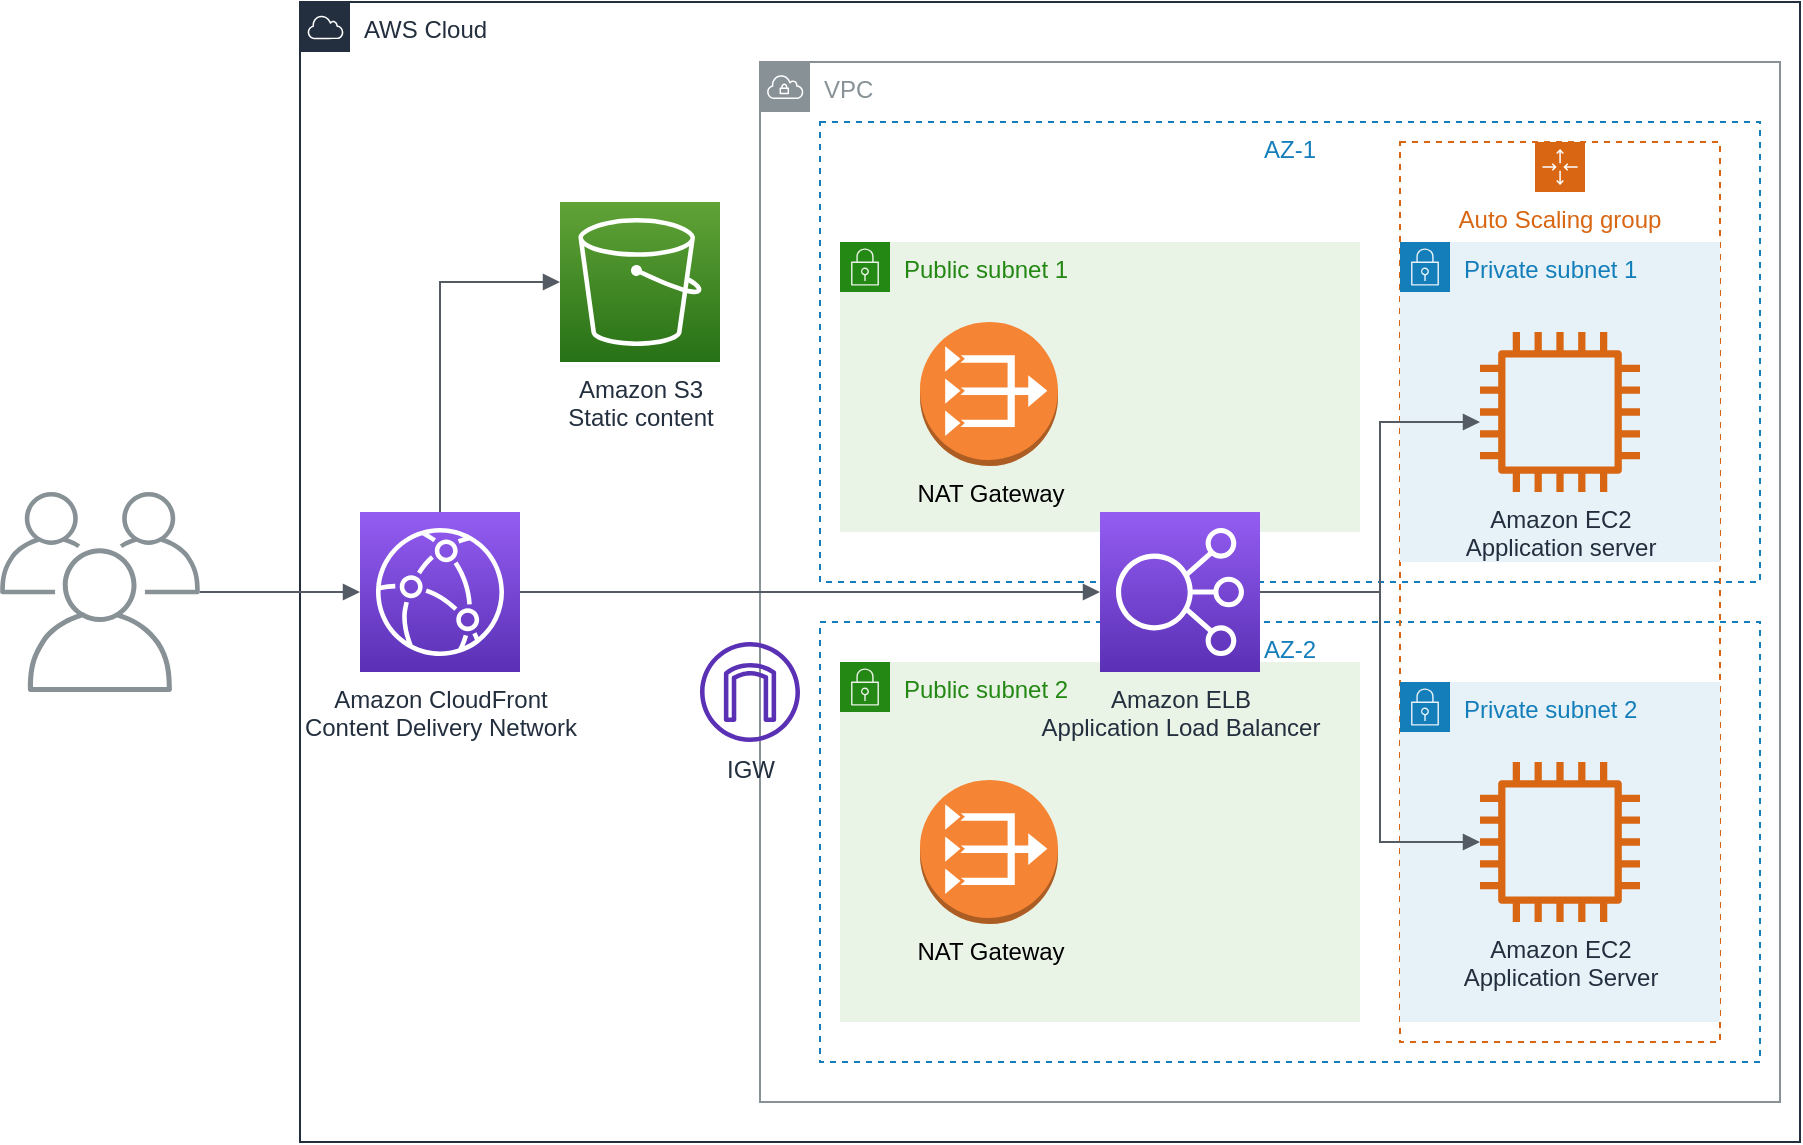 <mxfile version="12.4.2" type="device" pages="1"><diagram id="sdXHkzjYPbCWFBf2nbmh" name="Page-1"><mxGraphModel dx="1278" dy="1136" grid="1" gridSize="10" guides="1" tooltips="1" connect="1" arrows="1" fold="1" page="1" pageScale="1" pageWidth="1169" pageHeight="827" math="0" shadow="0"><root><mxCell id="0"/><mxCell id="1" parent="0"/><mxCell id="BOuwx9L0iHRHtARppNTH-7" value="AWS Cloud" style="points=[[0,0],[0.25,0],[0.5,0],[0.75,0],[1,0],[1,0.25],[1,0.5],[1,0.75],[1,1],[0.75,1],[0.5,1],[0.25,1],[0,1],[0,0.75],[0,0.5],[0,0.25]];outlineConnect=0;gradientColor=none;html=1;whiteSpace=wrap;fontSize=12;fontStyle=0;shape=mxgraph.aws4.group;grIcon=mxgraph.aws4.group_aws_cloud;strokeColor=#232F3E;fillColor=none;verticalAlign=top;align=left;spacingLeft=30;fontColor=#232F3E;dashed=0;" vertex="1" parent="1"><mxGeometry x="290" y="110" width="750" height="570" as="geometry"/></mxCell><mxCell id="BOuwx9L0iHRHtARppNTH-23" value="VPC" style="outlineConnect=0;gradientColor=none;html=1;whiteSpace=wrap;fontSize=12;fontStyle=0;shape=mxgraph.aws4.group;grIcon=mxgraph.aws4.group_vpc;strokeColor=#879196;fillColor=none;verticalAlign=top;align=left;spacingLeft=30;fontColor=#879196;dashed=0;" vertex="1" parent="1"><mxGeometry x="520" y="140" width="510" height="520" as="geometry"/></mxCell><mxCell id="BOuwx9L0iHRHtARppNTH-9" value="AZ-2" style="fillColor=none;strokeColor=#147EBA;dashed=1;verticalAlign=top;fontStyle=0;fontColor=#147EBA;" vertex="1" parent="1"><mxGeometry x="550" y="420" width="470" height="220" as="geometry"/></mxCell><mxCell id="BOuwx9L0iHRHtARppNTH-6" value="Auto Scaling group" style="points=[[0,0],[0.25,0],[0.5,0],[0.75,0],[1,0],[1,0.25],[1,0.5],[1,0.75],[1,1],[0.75,1],[0.5,1],[0.25,1],[0,1],[0,0.75],[0,0.5],[0,0.25]];outlineConnect=0;gradientColor=none;html=1;whiteSpace=wrap;fontSize=12;fontStyle=0;shape=mxgraph.aws4.groupCenter;grIcon=mxgraph.aws4.group_auto_scaling_group;grStroke=1;strokeColor=#D86613;fillColor=none;verticalAlign=top;align=center;fontColor=#D86613;dashed=1;spacingTop=25;" vertex="1" parent="1"><mxGeometry x="840" y="180" width="160" height="450" as="geometry"/></mxCell><mxCell id="BOuwx9L0iHRHtARppNTH-11" value="Private subnet 2" style="points=[[0,0],[0.25,0],[0.5,0],[0.75,0],[1,0],[1,0.25],[1,0.5],[1,0.75],[1,1],[0.75,1],[0.5,1],[0.25,1],[0,1],[0,0.75],[0,0.5],[0,0.25]];outlineConnect=0;gradientColor=none;html=1;whiteSpace=wrap;fontSize=12;fontStyle=0;shape=mxgraph.aws4.group;grIcon=mxgraph.aws4.group_security_group;grStroke=0;strokeColor=#147EBA;fillColor=#E6F2F8;verticalAlign=top;align=left;spacingLeft=30;fontColor=#147EBA;dashed=0;" vertex="1" parent="1"><mxGeometry x="840" y="450" width="160" height="170" as="geometry"/></mxCell><mxCell id="BOuwx9L0iHRHtARppNTH-8" value="AZ-1" style="fillColor=none;strokeColor=#147EBA;dashed=1;verticalAlign=top;fontStyle=0;fontColor=#147EBA;" vertex="1" parent="1"><mxGeometry x="550" y="170" width="470" height="230" as="geometry"/></mxCell><mxCell id="BOuwx9L0iHRHtARppNTH-10" value="Private subnet 1" style="points=[[0,0],[0.25,0],[0.5,0],[0.75,0],[1,0],[1,0.25],[1,0.5],[1,0.75],[1,1],[0.75,1],[0.5,1],[0.25,1],[0,1],[0,0.75],[0,0.5],[0,0.25]];outlineConnect=0;gradientColor=none;html=1;whiteSpace=wrap;fontSize=12;fontStyle=0;shape=mxgraph.aws4.group;grIcon=mxgraph.aws4.group_security_group;grStroke=0;strokeColor=#147EBA;fillColor=#E6F2F8;verticalAlign=top;align=left;spacingLeft=30;fontColor=#147EBA;dashed=0;" vertex="1" parent="1"><mxGeometry x="840" y="230" width="160" height="160" as="geometry"/></mxCell><mxCell id="BOuwx9L0iHRHtARppNTH-1" value="Amazon CloudFront&lt;br&gt;Content Delivery Network" style="outlineConnect=0;fontColor=#232F3E;gradientColor=#945DF2;gradientDirection=north;fillColor=#5A30B5;strokeColor=#ffffff;dashed=0;verticalLabelPosition=bottom;verticalAlign=top;align=center;html=1;fontSize=12;fontStyle=0;aspect=fixed;shape=mxgraph.aws4.resourceIcon;resIcon=mxgraph.aws4.cloudfront;" vertex="1" parent="1"><mxGeometry x="320" y="365" width="80" height="80" as="geometry"/></mxCell><mxCell id="BOuwx9L0iHRHtARppNTH-2" value="Amazon S3&lt;br&gt;Static content" style="outlineConnect=0;fontColor=#232F3E;gradientColor=#60A337;gradientDirection=north;fillColor=#277116;strokeColor=#ffffff;dashed=0;verticalLabelPosition=bottom;verticalAlign=top;align=center;html=1;fontSize=12;fontStyle=0;aspect=fixed;shape=mxgraph.aws4.resourceIcon;resIcon=mxgraph.aws4.s3;" vertex="1" parent="1"><mxGeometry x="420" y="210" width="80" height="80" as="geometry"/></mxCell><mxCell id="BOuwx9L0iHRHtARppNTH-4" value="Amazon EC2&lt;br&gt;Application server" style="outlineConnect=0;fontColor=#232F3E;gradientColor=none;fillColor=#D86613;strokeColor=none;dashed=0;verticalLabelPosition=bottom;verticalAlign=top;align=center;html=1;fontSize=12;fontStyle=0;aspect=fixed;pointerEvents=1;shape=mxgraph.aws4.instance2;" vertex="1" parent="1"><mxGeometry x="880" y="275" width="80" height="80" as="geometry"/></mxCell><mxCell id="BOuwx9L0iHRHtARppNTH-5" value="Amazon EC2&lt;br&gt;Application Server" style="outlineConnect=0;fontColor=#232F3E;gradientColor=none;fillColor=#D86613;strokeColor=none;dashed=0;verticalLabelPosition=bottom;verticalAlign=top;align=center;html=1;fontSize=12;fontStyle=0;aspect=fixed;pointerEvents=1;shape=mxgraph.aws4.instance2;" vertex="1" parent="1"><mxGeometry x="880" y="490" width="80" height="80" as="geometry"/></mxCell><mxCell id="BOuwx9L0iHRHtARppNTH-12" value="Public subnet 1" style="points=[[0,0],[0.25,0],[0.5,0],[0.75,0],[1,0],[1,0.25],[1,0.5],[1,0.75],[1,1],[0.75,1],[0.5,1],[0.25,1],[0,1],[0,0.75],[0,0.5],[0,0.25]];outlineConnect=0;gradientColor=none;html=1;whiteSpace=wrap;fontSize=12;fontStyle=0;shape=mxgraph.aws4.group;grIcon=mxgraph.aws4.group_security_group;grStroke=0;strokeColor=#248814;fillColor=#E9F3E6;verticalAlign=top;align=left;spacingLeft=30;fontColor=#248814;dashed=0;" vertex="1" parent="1"><mxGeometry x="560" y="230" width="260" height="145" as="geometry"/></mxCell><mxCell id="BOuwx9L0iHRHtARppNTH-14" value="Public subnet 2" style="points=[[0,0],[0.25,0],[0.5,0],[0.75,0],[1,0],[1,0.25],[1,0.5],[1,0.75],[1,1],[0.75,1],[0.5,1],[0.25,1],[0,1],[0,0.75],[0,0.5],[0,0.25]];outlineConnect=0;gradientColor=none;html=1;whiteSpace=wrap;fontSize=12;fontStyle=0;shape=mxgraph.aws4.group;grIcon=mxgraph.aws4.group_security_group;grStroke=0;strokeColor=#248814;fillColor=#E9F3E6;verticalAlign=top;align=left;spacingLeft=30;fontColor=#248814;dashed=0;" vertex="1" parent="1"><mxGeometry x="560" y="440" width="260" height="180" as="geometry"/></mxCell><mxCell id="BOuwx9L0iHRHtARppNTH-3" value="Amazon ELB&lt;br&gt;Application Load Balancer" style="outlineConnect=0;fontColor=#232F3E;gradientColor=#945DF2;gradientDirection=north;fillColor=#5A30B5;strokeColor=#ffffff;dashed=0;verticalLabelPosition=bottom;verticalAlign=top;align=center;html=1;fontSize=12;fontStyle=0;aspect=fixed;shape=mxgraph.aws4.resourceIcon;resIcon=mxgraph.aws4.elastic_load_balancing;" vertex="1" parent="1"><mxGeometry x="690" y="365" width="80" height="80" as="geometry"/></mxCell><mxCell id="BOuwx9L0iHRHtARppNTH-16" value="" style="edgeStyle=orthogonalEdgeStyle;html=1;endArrow=none;elbow=vertical;startArrow=block;startFill=1;strokeColor=#545B64;rounded=0;" edge="1" parent="1" source="BOuwx9L0iHRHtARppNTH-4" target="BOuwx9L0iHRHtARppNTH-3"><mxGeometry width="100" relative="1" as="geometry"><mxPoint x="830" y="700" as="sourcePoint"/><mxPoint x="930" y="700" as="targetPoint"/><Array as="points"><mxPoint x="830" y="320"/><mxPoint x="830" y="405"/></Array></mxGeometry></mxCell><mxCell id="BOuwx9L0iHRHtARppNTH-17" value="" style="edgeStyle=orthogonalEdgeStyle;html=1;endArrow=block;elbow=vertical;startArrow=none;endFill=1;strokeColor=#545B64;rounded=0;" edge="1" parent="1" source="BOuwx9L0iHRHtARppNTH-3" target="BOuwx9L0iHRHtARppNTH-5"><mxGeometry width="100" relative="1" as="geometry"><mxPoint x="750" y="680" as="sourcePoint"/><mxPoint x="850" y="680" as="targetPoint"/><Array as="points"><mxPoint x="830" y="405"/><mxPoint x="830" y="530"/></Array></mxGeometry></mxCell><mxCell id="BOuwx9L0iHRHtARppNTH-18" value="" style="edgeStyle=orthogonalEdgeStyle;html=1;endArrow=block;elbow=vertical;startArrow=none;endFill=1;strokeColor=#545B64;rounded=0;" edge="1" parent="1" source="BOuwx9L0iHRHtARppNTH-1" target="BOuwx9L0iHRHtARppNTH-3"><mxGeometry width="100" relative="1" as="geometry"><mxPoint x="380" y="530" as="sourcePoint"/><mxPoint x="480" y="530" as="targetPoint"/></mxGeometry></mxCell><mxCell id="BOuwx9L0iHRHtARppNTH-19" value="" style="edgeStyle=orthogonalEdgeStyle;html=1;endArrow=none;elbow=vertical;startArrow=block;startFill=1;strokeColor=#545B64;rounded=0;" edge="1" parent="1" source="BOuwx9L0iHRHtARppNTH-2" target="BOuwx9L0iHRHtARppNTH-1"><mxGeometry width="100" relative="1" as="geometry"><mxPoint x="280" y="330" as="sourcePoint"/><mxPoint x="380" y="330" as="targetPoint"/></mxGeometry></mxCell><mxCell id="BOuwx9L0iHRHtARppNTH-21" value="" style="outlineConnect=0;gradientColor=none;fontColor=#545B64;strokeColor=none;fillColor=#879196;dashed=0;verticalLabelPosition=bottom;verticalAlign=top;align=center;html=1;fontSize=12;fontStyle=0;aspect=fixed;shape=mxgraph.aws4.illustration_users;pointerEvents=1" vertex="1" parent="1"><mxGeometry x="140" y="355" width="100" height="100" as="geometry"/></mxCell><mxCell id="BOuwx9L0iHRHtARppNTH-22" value="" style="edgeStyle=orthogonalEdgeStyle;html=1;endArrow=block;elbow=vertical;startArrow=none;endFill=1;strokeColor=#545B64;rounded=0;" edge="1" parent="1" source="BOuwx9L0iHRHtARppNTH-21" target="BOuwx9L0iHRHtARppNTH-1"><mxGeometry width="100" relative="1" as="geometry"><mxPoint x="220" y="740" as="sourcePoint"/><mxPoint x="320" y="740" as="targetPoint"/></mxGeometry></mxCell><mxCell id="BOuwx9L0iHRHtARppNTH-24" value="NAT Gateway" style="outlineConnect=0;dashed=0;verticalLabelPosition=bottom;verticalAlign=top;align=center;html=1;shape=mxgraph.aws3.vpc_nat_gateway;fillColor=#F58534;gradientColor=none;" vertex="1" parent="1"><mxGeometry x="600" y="270" width="69" height="72" as="geometry"/></mxCell><mxCell id="BOuwx9L0iHRHtARppNTH-26" value="NAT Gateway" style="outlineConnect=0;dashed=0;verticalLabelPosition=bottom;verticalAlign=top;align=center;html=1;shape=mxgraph.aws3.vpc_nat_gateway;fillColor=#F58534;gradientColor=none;" vertex="1" parent="1"><mxGeometry x="600" y="499" width="69" height="72" as="geometry"/></mxCell><mxCell id="BOuwx9L0iHRHtARppNTH-27" value="IGW" style="outlineConnect=0;fontColor=#232F3E;gradientColor=none;fillColor=#5A30B5;strokeColor=none;dashed=0;verticalLabelPosition=bottom;verticalAlign=top;align=center;html=1;fontSize=12;fontStyle=0;aspect=fixed;pointerEvents=1;shape=mxgraph.aws4.internet_gateway;" vertex="1" parent="1"><mxGeometry x="490" y="430" width="50" height="50" as="geometry"/></mxCell></root></mxGraphModel></diagram></mxfile>